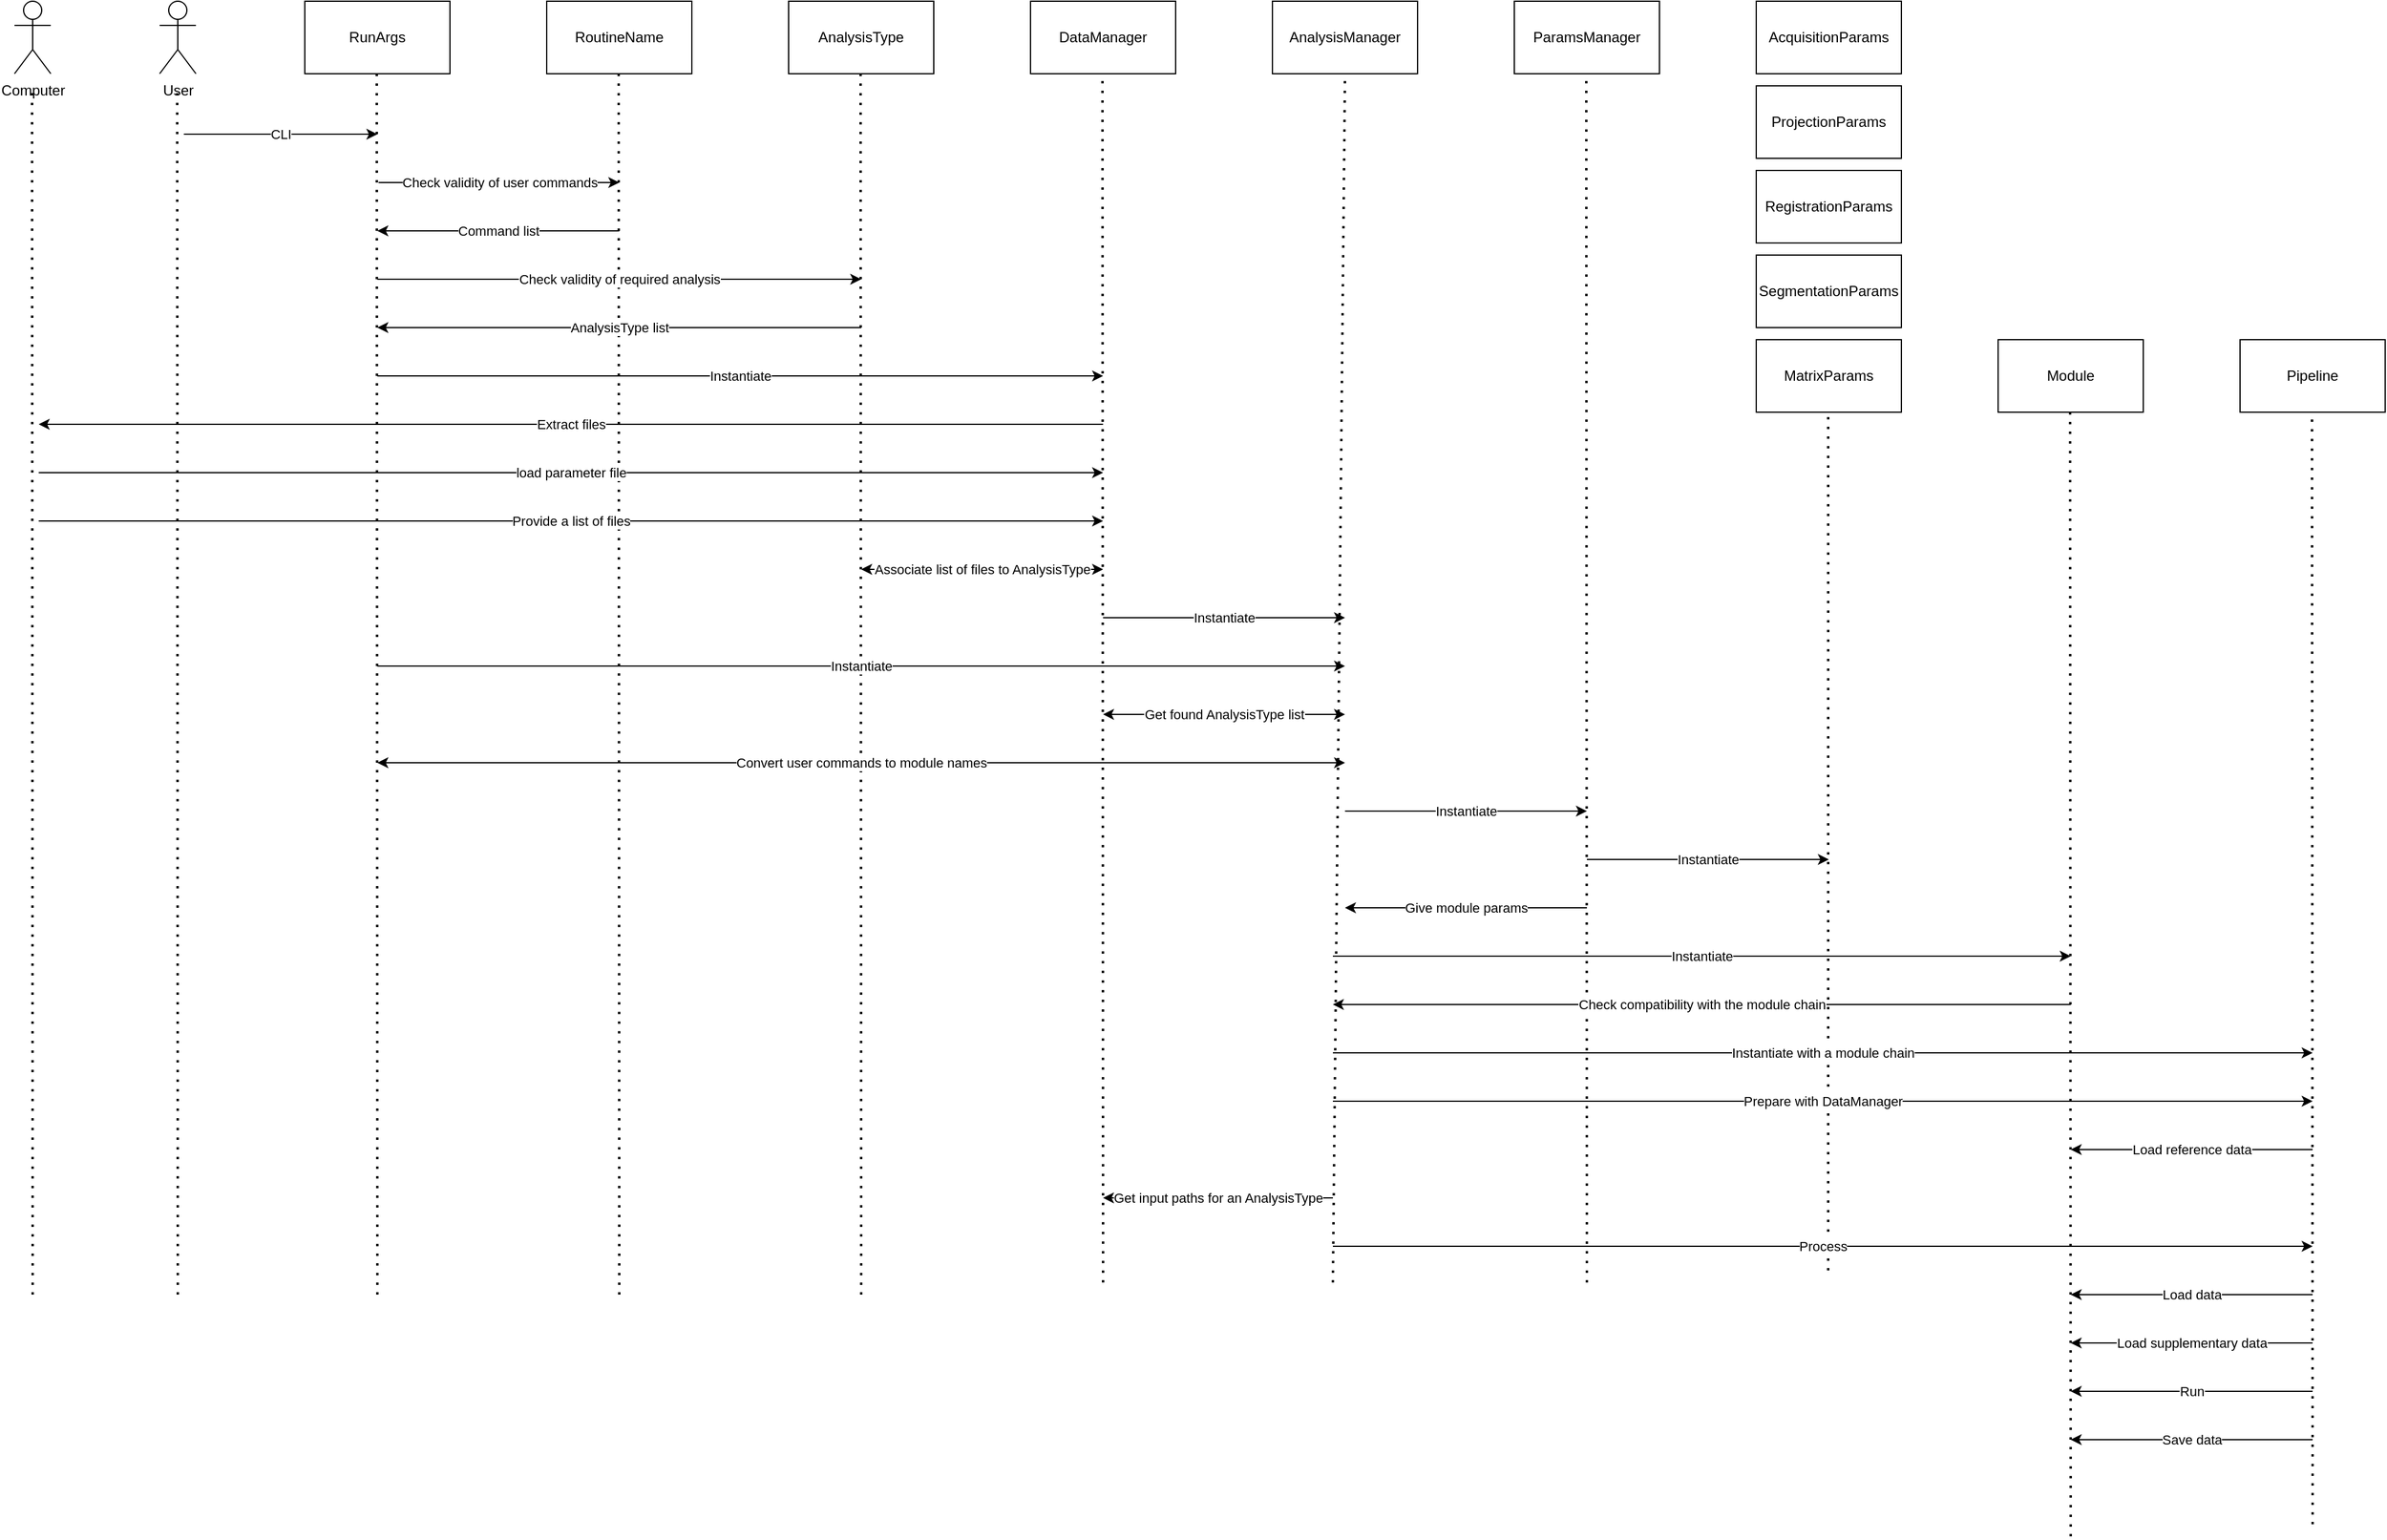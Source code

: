 <mxfile version="24.3.0" type="device">
  <diagram name="Page-1" id="88tgLOYbYeoFV7Z9NhRW">
    <mxGraphModel dx="3835" dy="3080" grid="1" gridSize="10" guides="1" tooltips="1" connect="1" arrows="1" fold="1" page="1" pageScale="1" pageWidth="850" pageHeight="1100" math="0" shadow="0">
      <root>
        <mxCell id="0" />
        <mxCell id="1" parent="0" />
        <mxCell id="QAZ8KyiYfv3LoN_8WGbh-1" value="&lt;div&gt;AnalysisManager&lt;/div&gt;" style="rounded=0;whiteSpace=wrap;html=1;" parent="1" vertex="1">
          <mxGeometry x="240" y="-1080" width="120" height="60" as="geometry" />
        </mxCell>
        <mxCell id="QAZ8KyiYfv3LoN_8WGbh-2" value="DataManager" style="rounded=0;whiteSpace=wrap;html=1;" parent="1" vertex="1">
          <mxGeometry x="40" y="-1080" width="120" height="60" as="geometry" />
        </mxCell>
        <mxCell id="QAZ8KyiYfv3LoN_8WGbh-3" value="&lt;div&gt;Module&lt;/div&gt;" style="rounded=0;whiteSpace=wrap;html=1;" parent="1" vertex="1">
          <mxGeometry x="840" y="-800" width="120" height="60" as="geometry" />
        </mxCell>
        <mxCell id="QAZ8KyiYfv3LoN_8WGbh-4" value="&lt;div&gt;Pipeline&lt;/div&gt;" style="rounded=0;whiteSpace=wrap;html=1;" parent="1" vertex="1">
          <mxGeometry x="1040" y="-800" width="120" height="60" as="geometry" />
        </mxCell>
        <mxCell id="QAZ8KyiYfv3LoN_8WGbh-5" value="&lt;div&gt;AnalysisType&lt;/div&gt;" style="rounded=0;whiteSpace=wrap;html=1;" parent="1" vertex="1">
          <mxGeometry x="-160" y="-1080" width="120" height="60" as="geometry" />
        </mxCell>
        <mxCell id="QAZ8KyiYfv3LoN_8WGbh-6" value="RunArgs" style="rounded=0;whiteSpace=wrap;html=1;" parent="1" vertex="1">
          <mxGeometry x="-560" y="-1080" width="120" height="60" as="geometry" />
        </mxCell>
        <mxCell id="QAZ8KyiYfv3LoN_8WGbh-7" value="RoutineName" style="rounded=0;whiteSpace=wrap;html=1;" parent="1" vertex="1">
          <mxGeometry x="-360" y="-1080" width="120" height="60" as="geometry" />
        </mxCell>
        <mxCell id="QAZ8KyiYfv3LoN_8WGbh-8" value="ParamsManager" style="rounded=0;whiteSpace=wrap;html=1;" parent="1" vertex="1">
          <mxGeometry x="440" y="-1080" width="120" height="60" as="geometry" />
        </mxCell>
        <mxCell id="QAZ8KyiYfv3LoN_8WGbh-9" value="SegmentationParams" style="rounded=0;whiteSpace=wrap;html=1;" parent="1" vertex="1">
          <mxGeometry x="640" y="-870" width="120" height="60" as="geometry" />
        </mxCell>
        <mxCell id="QAZ8KyiYfv3LoN_8WGbh-10" value="RegistrationParams" style="rounded=0;whiteSpace=wrap;html=1;" parent="1" vertex="1">
          <mxGeometry x="640" y="-940" width="120" height="60" as="geometry" />
        </mxCell>
        <mxCell id="QAZ8KyiYfv3LoN_8WGbh-11" value="ProjectionParams" style="rounded=0;whiteSpace=wrap;html=1;" parent="1" vertex="1">
          <mxGeometry x="640" y="-1010" width="120" height="60" as="geometry" />
        </mxCell>
        <mxCell id="QAZ8KyiYfv3LoN_8WGbh-12" value="MatrixParams" style="rounded=0;whiteSpace=wrap;html=1;" parent="1" vertex="1">
          <mxGeometry x="640" y="-800" width="120" height="60" as="geometry" />
        </mxCell>
        <mxCell id="QAZ8KyiYfv3LoN_8WGbh-13" value="&lt;div&gt;AcquisitionParams&lt;/div&gt;" style="rounded=0;whiteSpace=wrap;html=1;" parent="1" vertex="1">
          <mxGeometry x="640" y="-1080" width="120" height="60" as="geometry" />
        </mxCell>
        <mxCell id="QAZ8KyiYfv3LoN_8WGbh-14" value="User" style="shape=umlActor;verticalLabelPosition=bottom;verticalAlign=top;html=1;outlineConnect=0;" parent="1" vertex="1">
          <mxGeometry x="-680" y="-1080" width="30" height="60" as="geometry" />
        </mxCell>
        <mxCell id="QAZ8KyiYfv3LoN_8WGbh-16" value="" style="endArrow=none;dashed=1;html=1;dashPattern=1 3;strokeWidth=2;rounded=0;entryX=0.5;entryY=1;entryDx=0;entryDy=0;" parent="1" target="QAZ8KyiYfv3LoN_8WGbh-1" edge="1">
          <mxGeometry width="50" height="50" relative="1" as="geometry">
            <mxPoint x="290" y="-20" as="sourcePoint" />
            <mxPoint x="370" y="-760" as="targetPoint" />
          </mxGeometry>
        </mxCell>
        <mxCell id="QAZ8KyiYfv3LoN_8WGbh-17" value="" style="endArrow=none;dashed=1;html=1;dashPattern=1 3;strokeWidth=2;rounded=0;entryX=0.5;entryY=1;entryDx=0;entryDy=0;" parent="1" edge="1">
          <mxGeometry width="50" height="50" relative="1" as="geometry">
            <mxPoint x="-500" y="-10" as="sourcePoint" />
            <mxPoint x="-500.5" y="-1020" as="targetPoint" />
          </mxGeometry>
        </mxCell>
        <mxCell id="QAZ8KyiYfv3LoN_8WGbh-18" value="" style="endArrow=none;dashed=1;html=1;dashPattern=1 3;strokeWidth=2;rounded=0;entryX=0.5;entryY=1;entryDx=0;entryDy=0;" parent="1" edge="1">
          <mxGeometry width="50" height="50" relative="1" as="geometry">
            <mxPoint x="-300" y="-10" as="sourcePoint" />
            <mxPoint x="-300.5" y="-1020" as="targetPoint" />
          </mxGeometry>
        </mxCell>
        <mxCell id="QAZ8KyiYfv3LoN_8WGbh-19" value="" style="endArrow=none;dashed=1;html=1;dashPattern=1 3;strokeWidth=2;rounded=0;entryX=0.5;entryY=1;entryDx=0;entryDy=0;exitX=0.5;exitY=0;exitDx=0;exitDy=0;" parent="1" edge="1">
          <mxGeometry width="50" height="50" relative="1" as="geometry">
            <mxPoint x="699.5" y="-30" as="sourcePoint" />
            <mxPoint x="699.5" y="-740" as="targetPoint" />
          </mxGeometry>
        </mxCell>
        <mxCell id="QAZ8KyiYfv3LoN_8WGbh-20" value="" style="endArrow=none;dashed=1;html=1;dashPattern=1 3;strokeWidth=2;rounded=0;entryX=0.5;entryY=1;entryDx=0;entryDy=0;" parent="1" edge="1">
          <mxGeometry width="50" height="50" relative="1" as="geometry">
            <mxPoint x="500" y="-20" as="sourcePoint" />
            <mxPoint x="499.5" y="-1020" as="targetPoint" />
          </mxGeometry>
        </mxCell>
        <mxCell id="QAZ8KyiYfv3LoN_8WGbh-21" value="" style="endArrow=none;dashed=1;html=1;dashPattern=1 3;strokeWidth=2;rounded=0;entryX=0.5;entryY=1;entryDx=0;entryDy=0;" parent="1" edge="1">
          <mxGeometry width="50" height="50" relative="1" as="geometry">
            <mxPoint x="-100" y="-10" as="sourcePoint" />
            <mxPoint x="-100.5" y="-1020" as="targetPoint" />
          </mxGeometry>
        </mxCell>
        <mxCell id="QAZ8KyiYfv3LoN_8WGbh-22" value="" style="endArrow=none;dashed=1;html=1;dashPattern=1 3;strokeWidth=2;rounded=0;entryX=0.5;entryY=1;entryDx=0;entryDy=0;" parent="1" edge="1">
          <mxGeometry width="50" height="50" relative="1" as="geometry">
            <mxPoint x="900" y="190" as="sourcePoint" />
            <mxPoint x="899.5" y="-740" as="targetPoint" />
          </mxGeometry>
        </mxCell>
        <mxCell id="QAZ8KyiYfv3LoN_8WGbh-23" value="" style="endArrow=none;dashed=1;html=1;dashPattern=1 3;strokeWidth=2;rounded=0;entryX=0.5;entryY=1;entryDx=0;entryDy=0;" parent="1" edge="1">
          <mxGeometry width="50" height="50" relative="1" as="geometry">
            <mxPoint x="1100" y="180" as="sourcePoint" />
            <mxPoint x="1099.5" y="-740" as="targetPoint" />
          </mxGeometry>
        </mxCell>
        <mxCell id="QAZ8KyiYfv3LoN_8WGbh-24" value="" style="endArrow=none;dashed=1;html=1;dashPattern=1 3;strokeWidth=2;rounded=0;entryX=0.5;entryY=1;entryDx=0;entryDy=0;" parent="1" edge="1">
          <mxGeometry width="50" height="50" relative="1" as="geometry">
            <mxPoint x="100" y="-20" as="sourcePoint" />
            <mxPoint x="99.5" y="-1020" as="targetPoint" />
          </mxGeometry>
        </mxCell>
        <mxCell id="QAZ8KyiYfv3LoN_8WGbh-25" value="" style="endArrow=none;dashed=1;html=1;dashPattern=1 3;strokeWidth=2;rounded=0;entryX=0.5;entryY=1;entryDx=0;entryDy=0;" parent="1" edge="1">
          <mxGeometry width="50" height="50" relative="1" as="geometry">
            <mxPoint x="-665" y="-10" as="sourcePoint" />
            <mxPoint x="-665.5" y="-1005" as="targetPoint" />
          </mxGeometry>
        </mxCell>
        <mxCell id="QAZ8KyiYfv3LoN_8WGbh-26" value="CLI" style="endArrow=classic;html=1;rounded=0;" parent="1" edge="1">
          <mxGeometry width="50" height="50" relative="1" as="geometry">
            <mxPoint x="-660" y="-970" as="sourcePoint" />
            <mxPoint x="-500" y="-970" as="targetPoint" />
          </mxGeometry>
        </mxCell>
        <mxCell id="QAZ8KyiYfv3LoN_8WGbh-27" value="&lt;div&gt;Check validity of user commands&lt;/div&gt;" style="endArrow=classic;html=1;rounded=0;" parent="1" edge="1">
          <mxGeometry width="50" height="50" relative="1" as="geometry">
            <mxPoint x="-499" y="-930" as="sourcePoint" />
            <mxPoint x="-300" y="-930" as="targetPoint" />
          </mxGeometry>
        </mxCell>
        <mxCell id="QAZ8KyiYfv3LoN_8WGbh-32" value="Instantiate with a module chain" style="endArrow=classic;html=1;rounded=0;" parent="1" edge="1">
          <mxGeometry width="50" height="50" relative="1" as="geometry">
            <mxPoint x="290" y="-210" as="sourcePoint" />
            <mxPoint x="1100" y="-210" as="targetPoint" />
          </mxGeometry>
        </mxCell>
        <mxCell id="QAZ8KyiYfv3LoN_8WGbh-33" value="Command list" style="endArrow=classic;html=1;rounded=0;" parent="1" edge="1">
          <mxGeometry width="50" height="50" relative="1" as="geometry">
            <mxPoint x="-300" y="-890" as="sourcePoint" />
            <mxPoint x="-500" y="-890" as="targetPoint" />
          </mxGeometry>
        </mxCell>
        <mxCell id="QAZ8KyiYfv3LoN_8WGbh-34" value="&lt;div&gt;Check validity of required analysis&lt;/div&gt;" style="endArrow=classic;html=1;rounded=0;" parent="1" edge="1">
          <mxGeometry width="50" height="50" relative="1" as="geometry">
            <mxPoint x="-500" y="-850" as="sourcePoint" />
            <mxPoint x="-100" y="-850" as="targetPoint" />
          </mxGeometry>
        </mxCell>
        <mxCell id="QAZ8KyiYfv3LoN_8WGbh-35" value="AnalysisType list" style="endArrow=classic;html=1;rounded=0;" parent="1" edge="1">
          <mxGeometry width="50" height="50" relative="1" as="geometry">
            <mxPoint x="-100" y="-810" as="sourcePoint" />
            <mxPoint x="-500" y="-810" as="targetPoint" />
          </mxGeometry>
        </mxCell>
        <mxCell id="QAZ8KyiYfv3LoN_8WGbh-36" value="Instantiate" style="endArrow=classic;html=1;rounded=0;" parent="1" edge="1">
          <mxGeometry width="50" height="50" relative="1" as="geometry">
            <mxPoint x="-500" y="-770" as="sourcePoint" />
            <mxPoint x="100" y="-770" as="targetPoint" />
          </mxGeometry>
        </mxCell>
        <mxCell id="QAZ8KyiYfv3LoN_8WGbh-38" value="Computer" style="shape=umlActor;verticalLabelPosition=bottom;verticalAlign=top;html=1;outlineConnect=0;" parent="1" vertex="1">
          <mxGeometry x="-800" y="-1080" width="30" height="60" as="geometry" />
        </mxCell>
        <mxCell id="QAZ8KyiYfv3LoN_8WGbh-39" value="" style="endArrow=none;dashed=1;html=1;dashPattern=1 3;strokeWidth=2;rounded=0;entryX=0.5;entryY=1;entryDx=0;entryDy=0;" parent="1" edge="1">
          <mxGeometry width="50" height="50" relative="1" as="geometry">
            <mxPoint x="-785" y="-10" as="sourcePoint" />
            <mxPoint x="-785.5" y="-1005" as="targetPoint" />
          </mxGeometry>
        </mxCell>
        <mxCell id="QAZ8KyiYfv3LoN_8WGbh-40" value="Extract files" style="endArrow=classic;html=1;rounded=0;" parent="1" edge="1">
          <mxGeometry width="50" height="50" relative="1" as="geometry">
            <mxPoint x="100" y="-730" as="sourcePoint" />
            <mxPoint x="-780" y="-730" as="targetPoint" />
          </mxGeometry>
        </mxCell>
        <mxCell id="QAZ8KyiYfv3LoN_8WGbh-41" value="load parameter file" style="endArrow=classic;html=1;rounded=0;" parent="1" edge="1">
          <mxGeometry width="50" height="50" relative="1" as="geometry">
            <mxPoint x="-780" y="-690" as="sourcePoint" />
            <mxPoint x="100" y="-690" as="targetPoint" />
          </mxGeometry>
        </mxCell>
        <mxCell id="QAZ8KyiYfv3LoN_8WGbh-42" value="Provide a list of files" style="endArrow=classic;html=1;rounded=0;" parent="1" edge="1">
          <mxGeometry width="50" height="50" relative="1" as="geometry">
            <mxPoint x="-780" y="-650" as="sourcePoint" />
            <mxPoint x="100" y="-650" as="targetPoint" />
          </mxGeometry>
        </mxCell>
        <mxCell id="QAZ8KyiYfv3LoN_8WGbh-44" value="Associate list of files to AnalysisType" style="endArrow=classic;startArrow=classic;html=1;rounded=0;" parent="1" edge="1">
          <mxGeometry width="50" height="50" relative="1" as="geometry">
            <mxPoint x="-100" y="-610" as="sourcePoint" />
            <mxPoint x="100" y="-610" as="targetPoint" />
          </mxGeometry>
        </mxCell>
        <mxCell id="fUesvrZRGeQ1FXj0qKFY-1" value="Instantiate" style="endArrow=classic;html=1;rounded=0;" edge="1" parent="1">
          <mxGeometry width="50" height="50" relative="1" as="geometry">
            <mxPoint x="100" y="-570" as="sourcePoint" />
            <mxPoint x="300" y="-570" as="targetPoint" />
          </mxGeometry>
        </mxCell>
        <mxCell id="fUesvrZRGeQ1FXj0qKFY-2" value="Instantiate" style="endArrow=classic;html=1;rounded=0;" edge="1" parent="1">
          <mxGeometry width="50" height="50" relative="1" as="geometry">
            <mxPoint x="-500" y="-530" as="sourcePoint" />
            <mxPoint x="300" y="-530" as="targetPoint" />
          </mxGeometry>
        </mxCell>
        <mxCell id="fUesvrZRGeQ1FXj0qKFY-3" value="Get found AnalysisType list" style="endArrow=classic;startArrow=classic;html=1;rounded=0;" edge="1" parent="1">
          <mxGeometry width="50" height="50" relative="1" as="geometry">
            <mxPoint x="100" y="-490" as="sourcePoint" />
            <mxPoint x="300" y="-490" as="targetPoint" />
          </mxGeometry>
        </mxCell>
        <mxCell id="fUesvrZRGeQ1FXj0qKFY-5" value="Convert user commands to module names" style="endArrow=classic;startArrow=classic;html=1;rounded=0;" edge="1" parent="1">
          <mxGeometry width="50" height="50" relative="1" as="geometry">
            <mxPoint x="-500" y="-450" as="sourcePoint" />
            <mxPoint x="300" y="-450" as="targetPoint" />
          </mxGeometry>
        </mxCell>
        <mxCell id="fUesvrZRGeQ1FXj0qKFY-6" value="Instantiate" style="endArrow=classic;html=1;rounded=0;" edge="1" parent="1">
          <mxGeometry width="50" height="50" relative="1" as="geometry">
            <mxPoint x="300" y="-410" as="sourcePoint" />
            <mxPoint x="500" y="-410" as="targetPoint" />
          </mxGeometry>
        </mxCell>
        <mxCell id="fUesvrZRGeQ1FXj0qKFY-7" value="Instantiate" style="endArrow=classic;html=1;rounded=0;" edge="1" parent="1">
          <mxGeometry width="50" height="50" relative="1" as="geometry">
            <mxPoint x="500" y="-370" as="sourcePoint" />
            <mxPoint x="700" y="-370" as="targetPoint" />
          </mxGeometry>
        </mxCell>
        <mxCell id="fUesvrZRGeQ1FXj0qKFY-8" value="Give module params" style="endArrow=classic;html=1;rounded=0;" edge="1" parent="1">
          <mxGeometry width="50" height="50" relative="1" as="geometry">
            <mxPoint x="500" y="-330" as="sourcePoint" />
            <mxPoint x="300" y="-330" as="targetPoint" />
          </mxGeometry>
        </mxCell>
        <mxCell id="fUesvrZRGeQ1FXj0qKFY-9" value="Instantiate" style="endArrow=classic;html=1;rounded=0;" edge="1" parent="1">
          <mxGeometry width="50" height="50" relative="1" as="geometry">
            <mxPoint x="290" y="-290" as="sourcePoint" />
            <mxPoint x="900" y="-290" as="targetPoint" />
          </mxGeometry>
        </mxCell>
        <mxCell id="fUesvrZRGeQ1FXj0qKFY-10" value="Check compatibility with the module chain" style="endArrow=classic;html=1;rounded=0;" edge="1" parent="1">
          <mxGeometry width="50" height="50" relative="1" as="geometry">
            <mxPoint x="900" y="-250" as="sourcePoint" />
            <mxPoint x="290" y="-250" as="targetPoint" />
          </mxGeometry>
        </mxCell>
        <mxCell id="fUesvrZRGeQ1FXj0qKFY-11" value="Get input paths for an AnalysisType" style="endArrow=classic;html=1;rounded=0;" edge="1" parent="1">
          <mxGeometry width="50" height="50" relative="1" as="geometry">
            <mxPoint x="290" y="-90" as="sourcePoint" />
            <mxPoint x="100" y="-90" as="targetPoint" />
          </mxGeometry>
        </mxCell>
        <mxCell id="fUesvrZRGeQ1FXj0qKFY-12" value="Prepare with DataManager" style="endArrow=classic;html=1;rounded=0;" edge="1" parent="1">
          <mxGeometry width="50" height="50" relative="1" as="geometry">
            <mxPoint x="290" y="-170" as="sourcePoint" />
            <mxPoint x="1100" y="-170" as="targetPoint" />
          </mxGeometry>
        </mxCell>
        <mxCell id="fUesvrZRGeQ1FXj0qKFY-14" value="Load reference data" style="endArrow=classic;html=1;rounded=0;" edge="1" parent="1">
          <mxGeometry width="50" height="50" relative="1" as="geometry">
            <mxPoint x="1100" y="-130" as="sourcePoint" />
            <mxPoint x="900" y="-130" as="targetPoint" />
          </mxGeometry>
        </mxCell>
        <mxCell id="fUesvrZRGeQ1FXj0qKFY-15" value="&lt;div&gt;Process&lt;/div&gt;" style="endArrow=classic;html=1;rounded=0;" edge="1" parent="1">
          <mxGeometry width="50" height="50" relative="1" as="geometry">
            <mxPoint x="290" y="-50" as="sourcePoint" />
            <mxPoint x="1100" y="-50" as="targetPoint" />
          </mxGeometry>
        </mxCell>
        <mxCell id="fUesvrZRGeQ1FXj0qKFY-16" value="Load data" style="endArrow=classic;html=1;rounded=0;" edge="1" parent="1">
          <mxGeometry width="50" height="50" relative="1" as="geometry">
            <mxPoint x="1100" y="-10" as="sourcePoint" />
            <mxPoint x="900" y="-10" as="targetPoint" />
          </mxGeometry>
        </mxCell>
        <mxCell id="fUesvrZRGeQ1FXj0qKFY-17" value="Load supplementary data" style="endArrow=classic;html=1;rounded=0;" edge="1" parent="1">
          <mxGeometry width="50" height="50" relative="1" as="geometry">
            <mxPoint x="1100" y="30" as="sourcePoint" />
            <mxPoint x="900" y="30" as="targetPoint" />
          </mxGeometry>
        </mxCell>
        <mxCell id="fUesvrZRGeQ1FXj0qKFY-18" value="Run" style="endArrow=classic;html=1;rounded=0;" edge="1" parent="1">
          <mxGeometry width="50" height="50" relative="1" as="geometry">
            <mxPoint x="1100" y="70" as="sourcePoint" />
            <mxPoint x="900" y="70" as="targetPoint" />
          </mxGeometry>
        </mxCell>
        <mxCell id="fUesvrZRGeQ1FXj0qKFY-19" value="Save data" style="endArrow=classic;html=1;rounded=0;" edge="1" parent="1">
          <mxGeometry width="50" height="50" relative="1" as="geometry">
            <mxPoint x="1100" y="110" as="sourcePoint" />
            <mxPoint x="900" y="110" as="targetPoint" />
          </mxGeometry>
        </mxCell>
      </root>
    </mxGraphModel>
  </diagram>
</mxfile>
